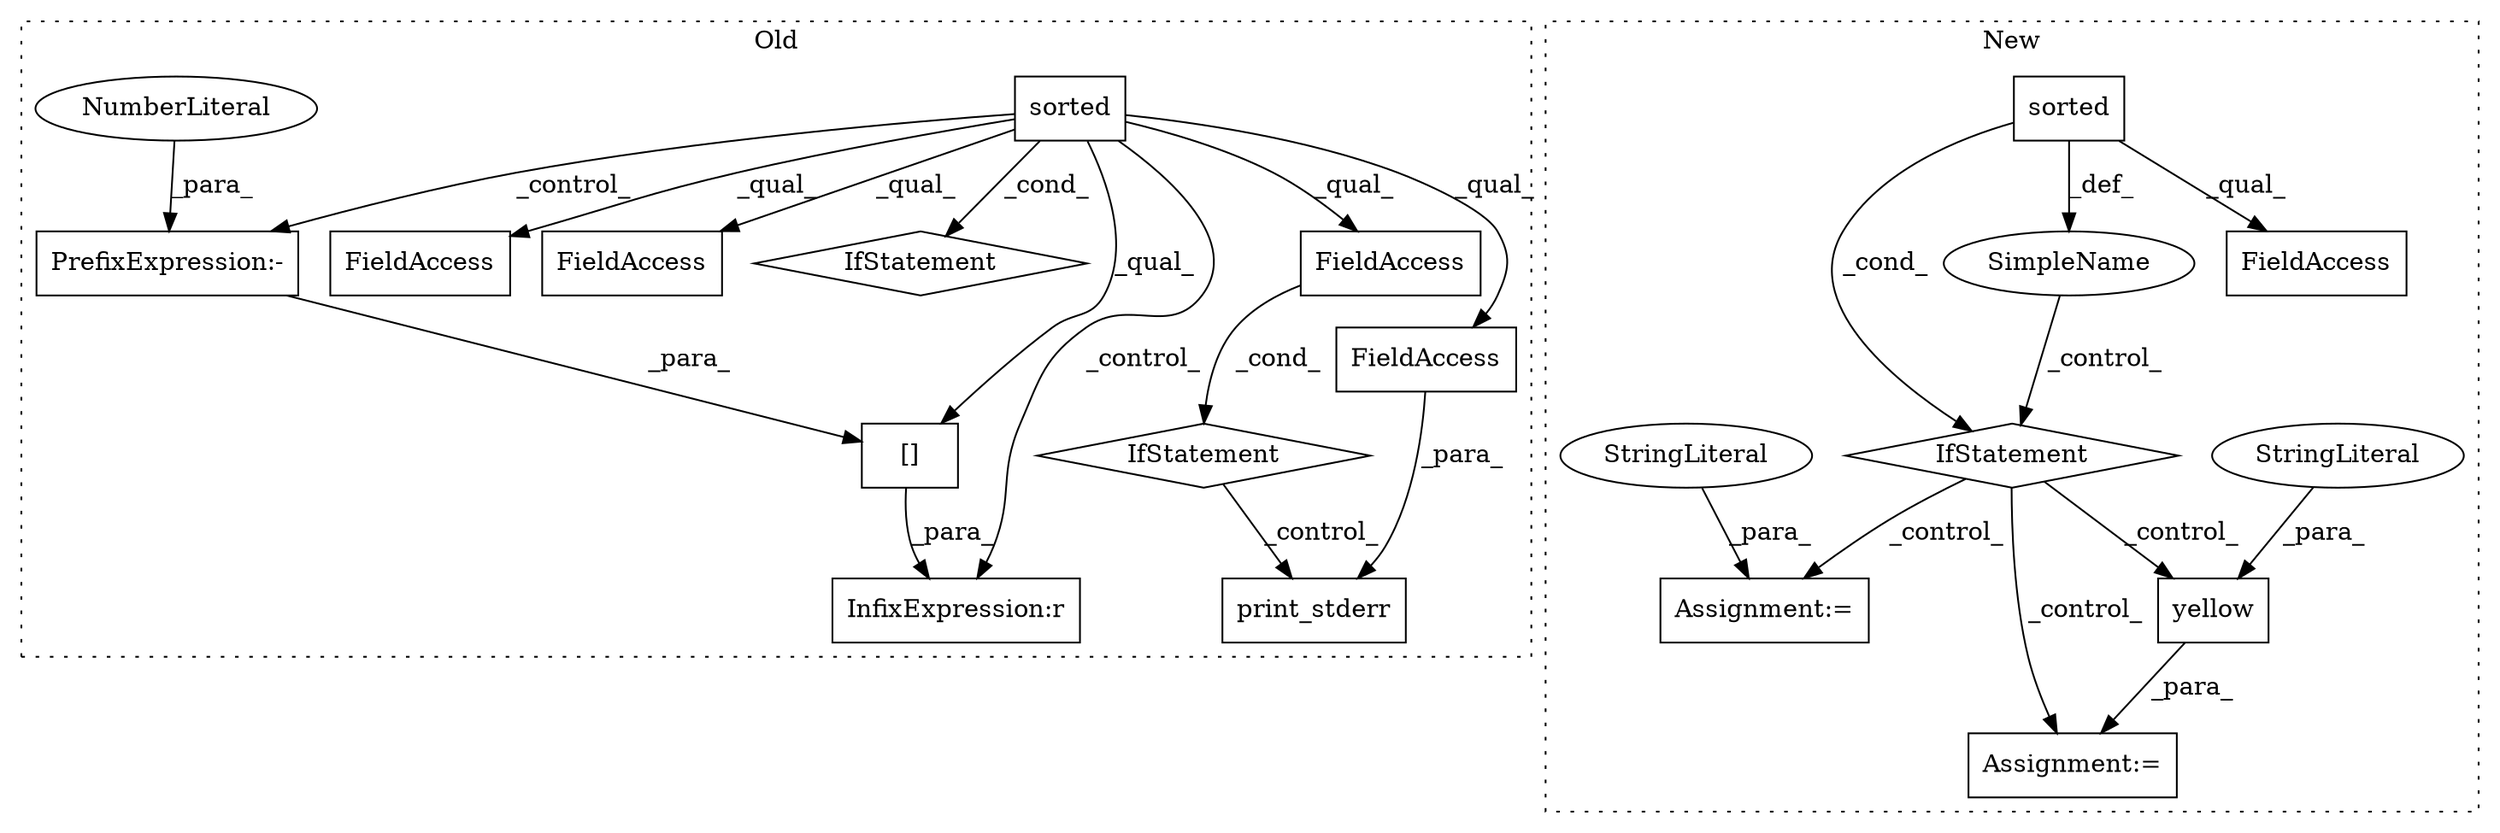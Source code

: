 digraph G {
subgraph cluster0 {
1 [label="print_stderr" a="32" s="6958,6984" l="13,1" shape="box"];
3 [label="FieldAccess" a="22" s="6971" l="13" shape="box"];
4 [label="FieldAccess" a="22" s="6925" l="13" shape="box"];
6 [label="IfStatement" a="25" s="6921,6938" l="4,2" shape="diamond"];
10 [label="sorted" a="32" s="5193,5263" l="7,1" shape="box"];
12 [label="FieldAccess" a="22" s="5530" l="13" shape="box"];
13 [label="FieldAccess" a="22" s="5460" l="13" shape="box"];
14 [label="IfStatement" a="25" s="7001,7018" l="4,2" shape="diamond"];
15 [label="[]" a="2" s="7095,7112" l="15,1" shape="box"];
16 [label="PrefixExpression:-" a="38" s="7110" l="1" shape="box"];
17 [label="NumberLiteral" a="34" s="7111" l="1" shape="ellipse"];
18 [label="InfixExpression:r" a="27" s="7091" l="4" shape="box"];
label = "Old";
style="dotted";
}
subgraph cluster1 {
2 [label="yellow" a="32" s="8788,8798" l="7,1" shape="box"];
5 [label="IfStatement" a="25" s="8743,8762" l="4,2" shape="diamond"];
7 [label="SimpleName" a="42" s="8712" l="7" shape="ellipse"];
8 [label="StringLiteral" a="45" s="8795" l="3" shape="ellipse"];
9 [label="sorted" a="32" s="7465,7516" l="7,1" shape="box"];
11 [label="FieldAccess" a="22" s="7576" l="15" shape="box"];
19 [label="Assignment:=" a="7" s="8779" l="1" shape="box"];
20 [label="Assignment:=" a="7" s="8815" l="1" shape="box"];
21 [label="StringLiteral" a="45" s="8816" l="9" shape="ellipse"];
label = "New";
style="dotted";
}
2 -> 19 [label="_para_"];
3 -> 1 [label="_para_"];
4 -> 6 [label="_cond_"];
5 -> 2 [label="_control_"];
5 -> 19 [label="_control_"];
5 -> 20 [label="_control_"];
6 -> 1 [label="_control_"];
7 -> 5 [label="_control_"];
8 -> 2 [label="_para_"];
9 -> 7 [label="_def_"];
9 -> 5 [label="_cond_"];
9 -> 11 [label="_qual_"];
10 -> 3 [label="_qual_"];
10 -> 12 [label="_qual_"];
10 -> 16 [label="_control_"];
10 -> 18 [label="_control_"];
10 -> 4 [label="_qual_"];
10 -> 13 [label="_qual_"];
10 -> 15 [label="_qual_"];
10 -> 14 [label="_cond_"];
15 -> 18 [label="_para_"];
16 -> 15 [label="_para_"];
17 -> 16 [label="_para_"];
21 -> 20 [label="_para_"];
}